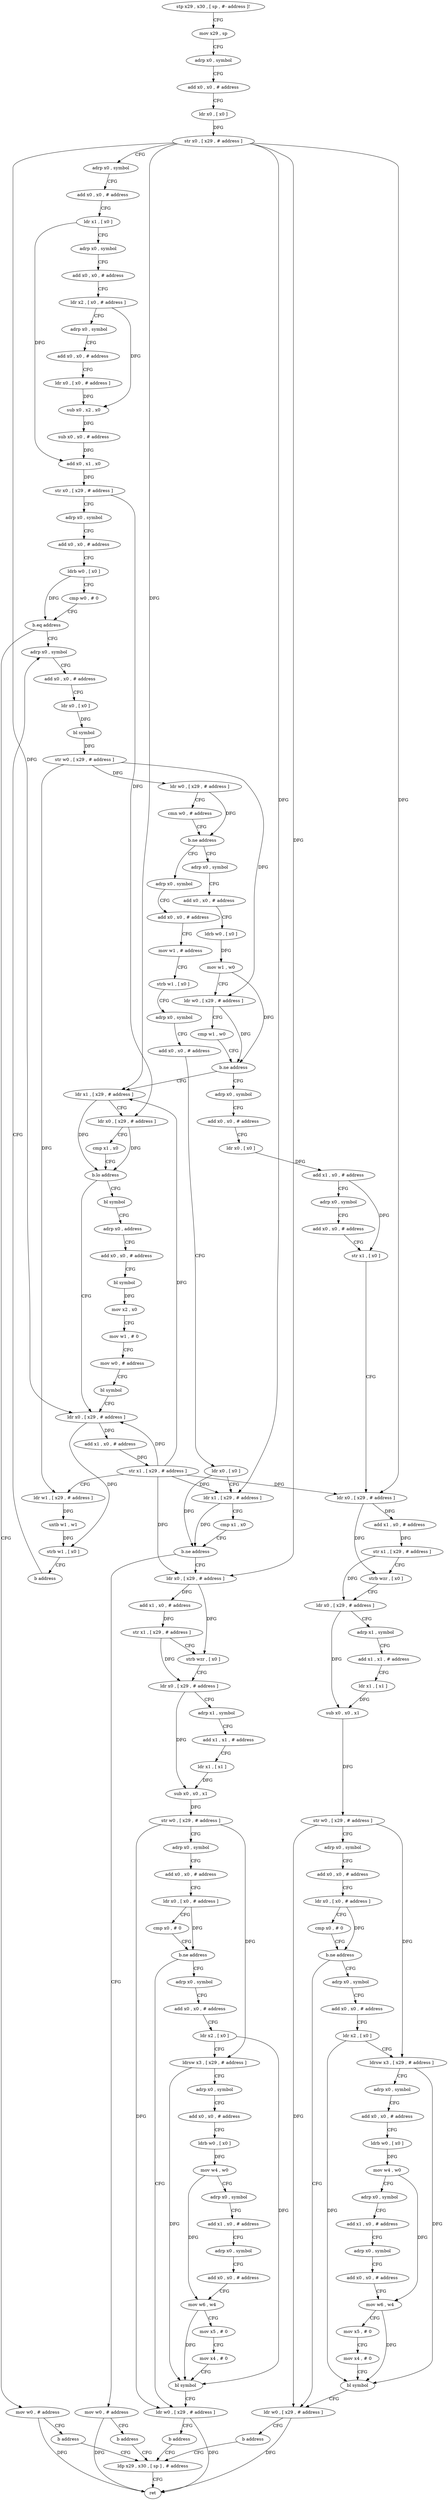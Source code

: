 digraph "func" {
"4210072" [label = "stp x29 , x30 , [ sp , #- address ]!" ]
"4210076" [label = "mov x29 , sp" ]
"4210080" [label = "adrp x0 , symbol" ]
"4210084" [label = "add x0 , x0 , # address" ]
"4210088" [label = "ldr x0 , [ x0 ]" ]
"4210092" [label = "str x0 , [ x29 , # address ]" ]
"4210096" [label = "adrp x0 , symbol" ]
"4210100" [label = "add x0 , x0 , # address" ]
"4210104" [label = "ldr x1 , [ x0 ]" ]
"4210108" [label = "adrp x0 , symbol" ]
"4210112" [label = "add x0 , x0 , # address" ]
"4210116" [label = "ldr x2 , [ x0 , # address ]" ]
"4210120" [label = "adrp x0 , symbol" ]
"4210124" [label = "add x0 , x0 , # address" ]
"4210128" [label = "ldr x0 , [ x0 , # address ]" ]
"4210132" [label = "sub x0 , x2 , x0" ]
"4210136" [label = "sub x0 , x0 , # address" ]
"4210140" [label = "add x0 , x1 , x0" ]
"4210144" [label = "str x0 , [ x29 , # address ]" ]
"4210148" [label = "adrp x0 , symbol" ]
"4210152" [label = "add x0 , x0 , # address" ]
"4210156" [label = "ldrb w0 , [ x0 ]" ]
"4210160" [label = "cmp w0 , # 0" ]
"4210164" [label = "b.eq address" ]
"4210176" [label = "adrp x0 , symbol" ]
"4210168" [label = "mov w0 , # address" ]
"4210180" [label = "add x0 , x0 , # address" ]
"4210184" [label = "ldr x0 , [ x0 ]" ]
"4210188" [label = "bl symbol" ]
"4210192" [label = "str w0 , [ x29 , # address ]" ]
"4210196" [label = "ldr w0 , [ x29 , # address ]" ]
"4210200" [label = "cmn w0 , # address" ]
"4210204" [label = "b.ne address" ]
"4210388" [label = "adrp x0 , symbol" ]
"4210208" [label = "adrp x0 , symbol" ]
"4210172" [label = "b address" ]
"4210652" [label = "ldp x29 , x30 , [ sp ] , # address" ]
"4210392" [label = "add x0 , x0 , # address" ]
"4210396" [label = "ldrb w0 , [ x0 ]" ]
"4210400" [label = "mov w1 , w0" ]
"4210404" [label = "ldr w0 , [ x29 , # address ]" ]
"4210408" [label = "cmp w1 , w0" ]
"4210412" [label = "b.ne address" ]
"4210576" [label = "ldr x1 , [ x29 , # address ]" ]
"4210416" [label = "adrp x0 , symbol" ]
"4210212" [label = "add x0 , x0 , # address" ]
"4210216" [label = "mov w1 , # address" ]
"4210220" [label = "strb w1 , [ x0 ]" ]
"4210224" [label = "adrp x0 , symbol" ]
"4210228" [label = "add x0 , x0 , # address" ]
"4210232" [label = "ldr x0 , [ x0 ]" ]
"4210236" [label = "ldr x1 , [ x29 , # address ]" ]
"4210240" [label = "cmp x1 , x0" ]
"4210244" [label = "b.ne address" ]
"4210256" [label = "ldr x0 , [ x29 , # address ]" ]
"4210248" [label = "mov w0 , # address" ]
"4210656" [label = "ret" ]
"4210580" [label = "ldr x0 , [ x29 , # address ]" ]
"4210584" [label = "cmp x1 , x0" ]
"4210588" [label = "b.lo address" ]
"4210624" [label = "ldr x0 , [ x29 , # address ]" ]
"4210592" [label = "bl symbol" ]
"4210420" [label = "add x0 , x0 , # address" ]
"4210424" [label = "ldr x0 , [ x0 ]" ]
"4210428" [label = "add x1 , x0 , # address" ]
"4210432" [label = "adrp x0 , symbol" ]
"4210436" [label = "add x0 , x0 , # address" ]
"4210440" [label = "str x1 , [ x0 ]" ]
"4210444" [label = "ldr x0 , [ x29 , # address ]" ]
"4210448" [label = "add x1 , x0 , # address" ]
"4210452" [label = "str x1 , [ x29 , # address ]" ]
"4210456" [label = "strb wzr , [ x0 ]" ]
"4210460" [label = "ldr x0 , [ x29 , # address ]" ]
"4210464" [label = "adrp x1 , symbol" ]
"4210468" [label = "add x1 , x1 , # address" ]
"4210472" [label = "ldr x1 , [ x1 ]" ]
"4210476" [label = "sub x0 , x0 , x1" ]
"4210480" [label = "str w0 , [ x29 , # address ]" ]
"4210484" [label = "adrp x0 , symbol" ]
"4210488" [label = "add x0 , x0 , # address" ]
"4210492" [label = "ldr x0 , [ x0 , # address ]" ]
"4210496" [label = "cmp x0 , # 0" ]
"4210500" [label = "b.ne address" ]
"4210568" [label = "ldr w0 , [ x29 , # address ]" ]
"4210504" [label = "adrp x0 , symbol" ]
"4210260" [label = "add x1 , x0 , # address" ]
"4210264" [label = "str x1 , [ x29 , # address ]" ]
"4210268" [label = "strb wzr , [ x0 ]" ]
"4210272" [label = "ldr x0 , [ x29 , # address ]" ]
"4210276" [label = "adrp x1 , symbol" ]
"4210280" [label = "add x1 , x1 , # address" ]
"4210284" [label = "ldr x1 , [ x1 ]" ]
"4210288" [label = "sub x0 , x0 , x1" ]
"4210292" [label = "str w0 , [ x29 , # address ]" ]
"4210296" [label = "adrp x0 , symbol" ]
"4210300" [label = "add x0 , x0 , # address" ]
"4210304" [label = "ldr x0 , [ x0 , # address ]" ]
"4210308" [label = "cmp x0 , # 0" ]
"4210312" [label = "b.ne address" ]
"4210380" [label = "ldr w0 , [ x29 , # address ]" ]
"4210316" [label = "adrp x0 , symbol" ]
"4210252" [label = "b address" ]
"4210628" [label = "add x1 , x0 , # address" ]
"4210632" [label = "str x1 , [ x29 , # address ]" ]
"4210636" [label = "ldr w1 , [ x29 , # address ]" ]
"4210640" [label = "uxtb w1 , w1" ]
"4210644" [label = "strb w1 , [ x0 ]" ]
"4210648" [label = "b address" ]
"4210596" [label = "adrp x0 , address" ]
"4210600" [label = "add x0 , x0 , # address" ]
"4210604" [label = "bl symbol" ]
"4210608" [label = "mov x2 , x0" ]
"4210612" [label = "mov w1 , # 0" ]
"4210616" [label = "mov w0 , # address" ]
"4210620" [label = "bl symbol" ]
"4210572" [label = "b address" ]
"4210508" [label = "add x0 , x0 , # address" ]
"4210512" [label = "ldr x2 , [ x0 ]" ]
"4210516" [label = "ldrsw x3 , [ x29 , # address ]" ]
"4210520" [label = "adrp x0 , symbol" ]
"4210524" [label = "add x0 , x0 , # address" ]
"4210528" [label = "ldrb w0 , [ x0 ]" ]
"4210532" [label = "mov w4 , w0" ]
"4210536" [label = "adrp x0 , symbol" ]
"4210540" [label = "add x1 , x0 , # address" ]
"4210544" [label = "adrp x0 , symbol" ]
"4210548" [label = "add x0 , x0 , # address" ]
"4210552" [label = "mov w6 , w4" ]
"4210556" [label = "mov x5 , # 0" ]
"4210560" [label = "mov x4 , # 0" ]
"4210564" [label = "bl symbol" ]
"4210384" [label = "b address" ]
"4210320" [label = "add x0 , x0 , # address" ]
"4210324" [label = "ldr x2 , [ x0 ]" ]
"4210328" [label = "ldrsw x3 , [ x29 , # address ]" ]
"4210332" [label = "adrp x0 , symbol" ]
"4210336" [label = "add x0 , x0 , # address" ]
"4210340" [label = "ldrb w0 , [ x0 ]" ]
"4210344" [label = "mov w4 , w0" ]
"4210348" [label = "adrp x0 , symbol" ]
"4210352" [label = "add x1 , x0 , # address" ]
"4210356" [label = "adrp x0 , symbol" ]
"4210360" [label = "add x0 , x0 , # address" ]
"4210364" [label = "mov w6 , w4" ]
"4210368" [label = "mov x5 , # 0" ]
"4210372" [label = "mov x4 , # 0" ]
"4210376" [label = "bl symbol" ]
"4210072" -> "4210076" [ label = "CFG" ]
"4210076" -> "4210080" [ label = "CFG" ]
"4210080" -> "4210084" [ label = "CFG" ]
"4210084" -> "4210088" [ label = "CFG" ]
"4210088" -> "4210092" [ label = "DFG" ]
"4210092" -> "4210096" [ label = "CFG" ]
"4210092" -> "4210236" [ label = "DFG" ]
"4210092" -> "4210576" [ label = "DFG" ]
"4210092" -> "4210444" [ label = "DFG" ]
"4210092" -> "4210256" [ label = "DFG" ]
"4210092" -> "4210624" [ label = "DFG" ]
"4210096" -> "4210100" [ label = "CFG" ]
"4210100" -> "4210104" [ label = "CFG" ]
"4210104" -> "4210108" [ label = "CFG" ]
"4210104" -> "4210140" [ label = "DFG" ]
"4210108" -> "4210112" [ label = "CFG" ]
"4210112" -> "4210116" [ label = "CFG" ]
"4210116" -> "4210120" [ label = "CFG" ]
"4210116" -> "4210132" [ label = "DFG" ]
"4210120" -> "4210124" [ label = "CFG" ]
"4210124" -> "4210128" [ label = "CFG" ]
"4210128" -> "4210132" [ label = "DFG" ]
"4210132" -> "4210136" [ label = "DFG" ]
"4210136" -> "4210140" [ label = "DFG" ]
"4210140" -> "4210144" [ label = "DFG" ]
"4210144" -> "4210148" [ label = "CFG" ]
"4210144" -> "4210580" [ label = "DFG" ]
"4210148" -> "4210152" [ label = "CFG" ]
"4210152" -> "4210156" [ label = "CFG" ]
"4210156" -> "4210160" [ label = "CFG" ]
"4210156" -> "4210164" [ label = "DFG" ]
"4210160" -> "4210164" [ label = "CFG" ]
"4210164" -> "4210176" [ label = "CFG" ]
"4210164" -> "4210168" [ label = "CFG" ]
"4210176" -> "4210180" [ label = "CFG" ]
"4210168" -> "4210172" [ label = "CFG" ]
"4210168" -> "4210656" [ label = "DFG" ]
"4210180" -> "4210184" [ label = "CFG" ]
"4210184" -> "4210188" [ label = "DFG" ]
"4210188" -> "4210192" [ label = "DFG" ]
"4210192" -> "4210196" [ label = "DFG" ]
"4210192" -> "4210404" [ label = "DFG" ]
"4210192" -> "4210636" [ label = "DFG" ]
"4210196" -> "4210200" [ label = "CFG" ]
"4210196" -> "4210204" [ label = "DFG" ]
"4210200" -> "4210204" [ label = "CFG" ]
"4210204" -> "4210388" [ label = "CFG" ]
"4210204" -> "4210208" [ label = "CFG" ]
"4210388" -> "4210392" [ label = "CFG" ]
"4210208" -> "4210212" [ label = "CFG" ]
"4210172" -> "4210652" [ label = "CFG" ]
"4210652" -> "4210656" [ label = "CFG" ]
"4210392" -> "4210396" [ label = "CFG" ]
"4210396" -> "4210400" [ label = "DFG" ]
"4210400" -> "4210404" [ label = "CFG" ]
"4210400" -> "4210412" [ label = "DFG" ]
"4210404" -> "4210408" [ label = "CFG" ]
"4210404" -> "4210412" [ label = "DFG" ]
"4210408" -> "4210412" [ label = "CFG" ]
"4210412" -> "4210576" [ label = "CFG" ]
"4210412" -> "4210416" [ label = "CFG" ]
"4210576" -> "4210580" [ label = "CFG" ]
"4210576" -> "4210588" [ label = "DFG" ]
"4210416" -> "4210420" [ label = "CFG" ]
"4210212" -> "4210216" [ label = "CFG" ]
"4210216" -> "4210220" [ label = "CFG" ]
"4210220" -> "4210224" [ label = "CFG" ]
"4210224" -> "4210228" [ label = "CFG" ]
"4210228" -> "4210232" [ label = "CFG" ]
"4210232" -> "4210236" [ label = "CFG" ]
"4210232" -> "4210244" [ label = "DFG" ]
"4210236" -> "4210240" [ label = "CFG" ]
"4210236" -> "4210244" [ label = "DFG" ]
"4210240" -> "4210244" [ label = "CFG" ]
"4210244" -> "4210256" [ label = "CFG" ]
"4210244" -> "4210248" [ label = "CFG" ]
"4210256" -> "4210260" [ label = "DFG" ]
"4210256" -> "4210268" [ label = "DFG" ]
"4210248" -> "4210252" [ label = "CFG" ]
"4210248" -> "4210656" [ label = "DFG" ]
"4210580" -> "4210584" [ label = "CFG" ]
"4210580" -> "4210588" [ label = "DFG" ]
"4210584" -> "4210588" [ label = "CFG" ]
"4210588" -> "4210624" [ label = "CFG" ]
"4210588" -> "4210592" [ label = "CFG" ]
"4210624" -> "4210628" [ label = "DFG" ]
"4210624" -> "4210644" [ label = "DFG" ]
"4210592" -> "4210596" [ label = "CFG" ]
"4210420" -> "4210424" [ label = "CFG" ]
"4210424" -> "4210428" [ label = "DFG" ]
"4210428" -> "4210432" [ label = "CFG" ]
"4210428" -> "4210440" [ label = "DFG" ]
"4210432" -> "4210436" [ label = "CFG" ]
"4210436" -> "4210440" [ label = "CFG" ]
"4210440" -> "4210444" [ label = "CFG" ]
"4210444" -> "4210448" [ label = "DFG" ]
"4210444" -> "4210456" [ label = "DFG" ]
"4210448" -> "4210452" [ label = "DFG" ]
"4210452" -> "4210456" [ label = "CFG" ]
"4210452" -> "4210460" [ label = "DFG" ]
"4210456" -> "4210460" [ label = "CFG" ]
"4210460" -> "4210464" [ label = "CFG" ]
"4210460" -> "4210476" [ label = "DFG" ]
"4210464" -> "4210468" [ label = "CFG" ]
"4210468" -> "4210472" [ label = "CFG" ]
"4210472" -> "4210476" [ label = "DFG" ]
"4210476" -> "4210480" [ label = "DFG" ]
"4210480" -> "4210484" [ label = "CFG" ]
"4210480" -> "4210568" [ label = "DFG" ]
"4210480" -> "4210516" [ label = "DFG" ]
"4210484" -> "4210488" [ label = "CFG" ]
"4210488" -> "4210492" [ label = "CFG" ]
"4210492" -> "4210496" [ label = "CFG" ]
"4210492" -> "4210500" [ label = "DFG" ]
"4210496" -> "4210500" [ label = "CFG" ]
"4210500" -> "4210568" [ label = "CFG" ]
"4210500" -> "4210504" [ label = "CFG" ]
"4210568" -> "4210572" [ label = "CFG" ]
"4210568" -> "4210656" [ label = "DFG" ]
"4210504" -> "4210508" [ label = "CFG" ]
"4210260" -> "4210264" [ label = "DFG" ]
"4210264" -> "4210268" [ label = "CFG" ]
"4210264" -> "4210272" [ label = "DFG" ]
"4210268" -> "4210272" [ label = "CFG" ]
"4210272" -> "4210276" [ label = "CFG" ]
"4210272" -> "4210288" [ label = "DFG" ]
"4210276" -> "4210280" [ label = "CFG" ]
"4210280" -> "4210284" [ label = "CFG" ]
"4210284" -> "4210288" [ label = "DFG" ]
"4210288" -> "4210292" [ label = "DFG" ]
"4210292" -> "4210296" [ label = "CFG" ]
"4210292" -> "4210380" [ label = "DFG" ]
"4210292" -> "4210328" [ label = "DFG" ]
"4210296" -> "4210300" [ label = "CFG" ]
"4210300" -> "4210304" [ label = "CFG" ]
"4210304" -> "4210308" [ label = "CFG" ]
"4210304" -> "4210312" [ label = "DFG" ]
"4210308" -> "4210312" [ label = "CFG" ]
"4210312" -> "4210380" [ label = "CFG" ]
"4210312" -> "4210316" [ label = "CFG" ]
"4210380" -> "4210384" [ label = "CFG" ]
"4210380" -> "4210656" [ label = "DFG" ]
"4210316" -> "4210320" [ label = "CFG" ]
"4210252" -> "4210652" [ label = "CFG" ]
"4210628" -> "4210632" [ label = "DFG" ]
"4210632" -> "4210636" [ label = "CFG" ]
"4210632" -> "4210236" [ label = "DFG" ]
"4210632" -> "4210576" [ label = "DFG" ]
"4210632" -> "4210444" [ label = "DFG" ]
"4210632" -> "4210256" [ label = "DFG" ]
"4210632" -> "4210624" [ label = "DFG" ]
"4210636" -> "4210640" [ label = "DFG" ]
"4210640" -> "4210644" [ label = "DFG" ]
"4210644" -> "4210648" [ label = "CFG" ]
"4210648" -> "4210176" [ label = "CFG" ]
"4210596" -> "4210600" [ label = "CFG" ]
"4210600" -> "4210604" [ label = "CFG" ]
"4210604" -> "4210608" [ label = "DFG" ]
"4210608" -> "4210612" [ label = "CFG" ]
"4210612" -> "4210616" [ label = "CFG" ]
"4210616" -> "4210620" [ label = "CFG" ]
"4210620" -> "4210624" [ label = "CFG" ]
"4210572" -> "4210652" [ label = "CFG" ]
"4210508" -> "4210512" [ label = "CFG" ]
"4210512" -> "4210516" [ label = "CFG" ]
"4210512" -> "4210564" [ label = "DFG" ]
"4210516" -> "4210520" [ label = "CFG" ]
"4210516" -> "4210564" [ label = "DFG" ]
"4210520" -> "4210524" [ label = "CFG" ]
"4210524" -> "4210528" [ label = "CFG" ]
"4210528" -> "4210532" [ label = "DFG" ]
"4210532" -> "4210536" [ label = "CFG" ]
"4210532" -> "4210552" [ label = "DFG" ]
"4210536" -> "4210540" [ label = "CFG" ]
"4210540" -> "4210544" [ label = "CFG" ]
"4210544" -> "4210548" [ label = "CFG" ]
"4210548" -> "4210552" [ label = "CFG" ]
"4210552" -> "4210556" [ label = "CFG" ]
"4210552" -> "4210564" [ label = "DFG" ]
"4210556" -> "4210560" [ label = "CFG" ]
"4210560" -> "4210564" [ label = "CFG" ]
"4210564" -> "4210568" [ label = "CFG" ]
"4210384" -> "4210652" [ label = "CFG" ]
"4210320" -> "4210324" [ label = "CFG" ]
"4210324" -> "4210328" [ label = "CFG" ]
"4210324" -> "4210376" [ label = "DFG" ]
"4210328" -> "4210332" [ label = "CFG" ]
"4210328" -> "4210376" [ label = "DFG" ]
"4210332" -> "4210336" [ label = "CFG" ]
"4210336" -> "4210340" [ label = "CFG" ]
"4210340" -> "4210344" [ label = "DFG" ]
"4210344" -> "4210348" [ label = "CFG" ]
"4210344" -> "4210364" [ label = "DFG" ]
"4210348" -> "4210352" [ label = "CFG" ]
"4210352" -> "4210356" [ label = "CFG" ]
"4210356" -> "4210360" [ label = "CFG" ]
"4210360" -> "4210364" [ label = "CFG" ]
"4210364" -> "4210368" [ label = "CFG" ]
"4210364" -> "4210376" [ label = "DFG" ]
"4210368" -> "4210372" [ label = "CFG" ]
"4210372" -> "4210376" [ label = "CFG" ]
"4210376" -> "4210380" [ label = "CFG" ]
}
